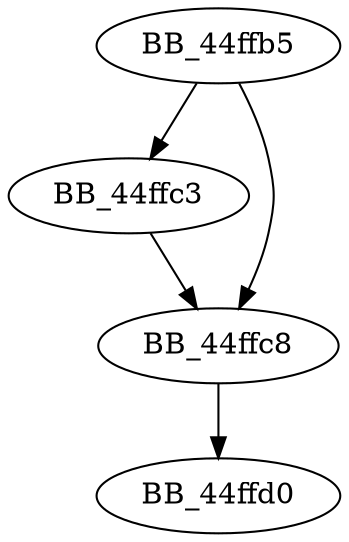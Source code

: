DiGraph sub_44FFB5{
BB_44ffb5->BB_44ffc3
BB_44ffb5->BB_44ffc8
BB_44ffc3->BB_44ffc8
BB_44ffc8->BB_44ffd0
}
